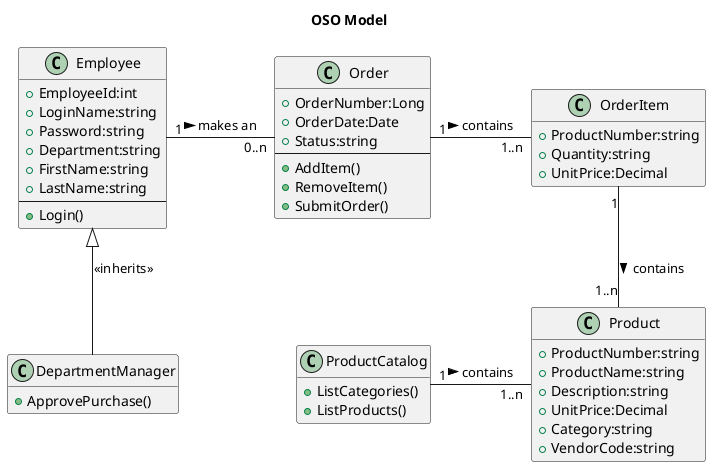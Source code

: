 @startuml Office Supply Ordering
title OSO Model
class Employee
{
    +EmployeeId:int
    +LoginName:string 
    +Password:string 
    +Department:string
    +FirstName:string
    +LastName:string
    --
    +Login()
}
class DepartmentManager
{
    +ApprovePurchase()
}
class Order
{
    +OrderNumber:Long
    +OrderDate:Date 
    +Status:string
    --
    +AddItem() 
    +RemoveItem()
    +SubmitOrder()
}
class OrderItem
{
    +ProductNumber:string
    +Quantity:string
    +UnitPrice:Decimal
}
class Product
{
    +ProductNumber:string
    +ProductName:string
    +Description:string
    +UnitPrice:Decimal
    +Category:string
    +VendorCode:string
}
class ProductCatalog
{
    +ListCategories()
    +ListProducts()
}
DepartmentManager -up-|> Employee : <<inherits>>
Employee "1" -right- "0..n" Order : > makes an
Order "1" -right- "1..n" OrderItem : > contains
OrderItem "1" -down- "1..n" Product : > contains
Product "1..n" -left- "1" ProductCatalog : < contains
hide empty members
@enduml